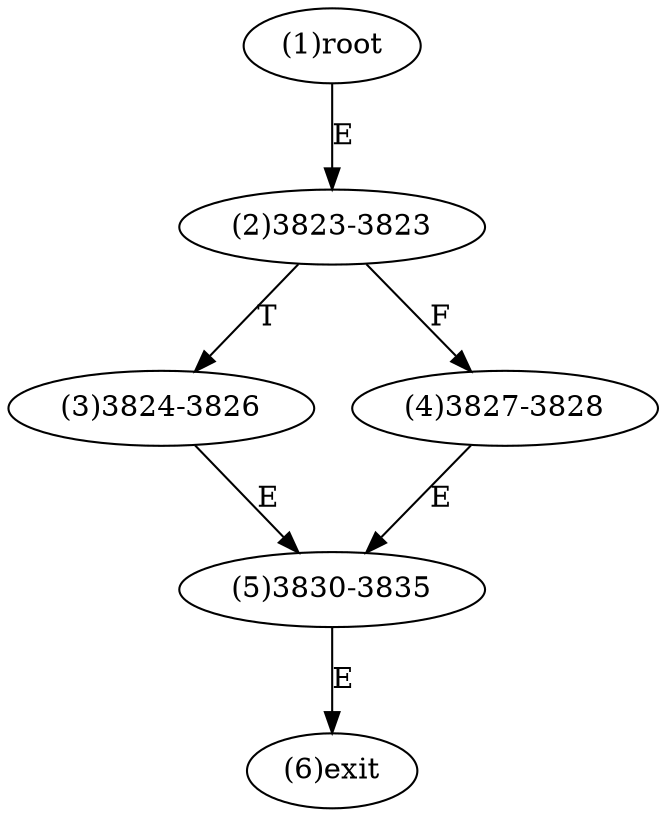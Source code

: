 digraph "" { 
1[ label="(1)root"];
2[ label="(2)3823-3823"];
3[ label="(3)3824-3826"];
4[ label="(4)3827-3828"];
5[ label="(5)3830-3835"];
6[ label="(6)exit"];
1->2[ label="E"];
2->4[ label="F"];
2->3[ label="T"];
3->5[ label="E"];
4->5[ label="E"];
5->6[ label="E"];
}